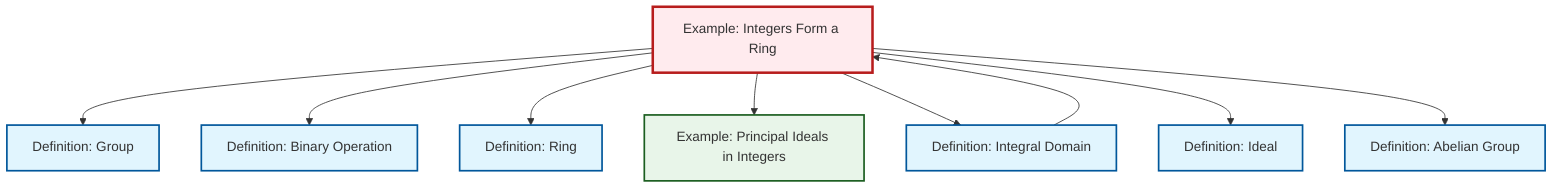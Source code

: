 graph TD
    classDef definition fill:#e1f5fe,stroke:#01579b,stroke-width:2px
    classDef theorem fill:#f3e5f5,stroke:#4a148c,stroke-width:2px
    classDef axiom fill:#fff3e0,stroke:#e65100,stroke-width:2px
    classDef example fill:#e8f5e9,stroke:#1b5e20,stroke-width:2px
    classDef current fill:#ffebee,stroke:#b71c1c,stroke-width:3px
    ex-integers-ring["Example: Integers Form a Ring"]:::example
    ex-principal-ideal["Example: Principal Ideals in Integers"]:::example
    def-group["Definition: Group"]:::definition
    def-integral-domain["Definition: Integral Domain"]:::definition
    def-ideal["Definition: Ideal"]:::definition
    def-binary-operation["Definition: Binary Operation"]:::definition
    def-ring["Definition: Ring"]:::definition
    def-abelian-group["Definition: Abelian Group"]:::definition
    ex-integers-ring --> def-group
    def-integral-domain --> ex-integers-ring
    ex-integers-ring --> def-binary-operation
    ex-integers-ring --> def-ring
    ex-integers-ring --> ex-principal-ideal
    ex-integers-ring --> def-integral-domain
    ex-integers-ring --> def-ideal
    ex-integers-ring --> def-abelian-group
    class ex-integers-ring current